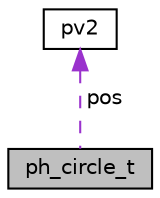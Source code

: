 digraph "ph_circle_t"
{
 // LATEX_PDF_SIZE
  edge [fontname="Helvetica",fontsize="10",labelfontname="Helvetica",labelfontsize="10"];
  node [fontname="Helvetica",fontsize="10",shape=record];
  Node1 [label="ph_circle_t",height=0.2,width=0.4,color="black", fillcolor="grey75", style="filled", fontcolor="black",tooltip="A circle shape."];
  Node2 -> Node1 [dir="back",color="darkorchid3",fontsize="10",style="dashed",label=" pos" ,fontname="Helvetica"];
  Node2 [label="pv2",height=0.2,width=0.4,color="black", fillcolor="white", style="filled",URL="$structpv2.html",tooltip="A 2D vector."];
}
